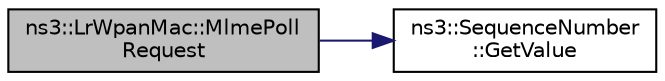 digraph "ns3::LrWpanMac::MlmePollRequest"
{
 // LATEX_PDF_SIZE
  edge [fontname="Helvetica",fontsize="10",labelfontname="Helvetica",labelfontsize="10"];
  node [fontname="Helvetica",fontsize="10",shape=record];
  rankdir="LR";
  Node1 [label="ns3::LrWpanMac::MlmePoll\lRequest",height=0.2,width=0.4,color="black", fillcolor="grey75", style="filled", fontcolor="black",tooltip="IEEE 802.15.4-2011, section 6.2.14.2 MLME-POLL.request Prompts the device to request data from the co..."];
  Node1 -> Node2 [color="midnightblue",fontsize="10",style="solid",fontname="Helvetica"];
  Node2 [label="ns3::SequenceNumber\l::GetValue",height=0.2,width=0.4,color="black", fillcolor="white", style="filled",URL="$classns3_1_1_sequence_number.html#ac16a0b2c43ad7e157edb610e858b309f",tooltip="Extracts the numeric value of the sequence number."];
}
